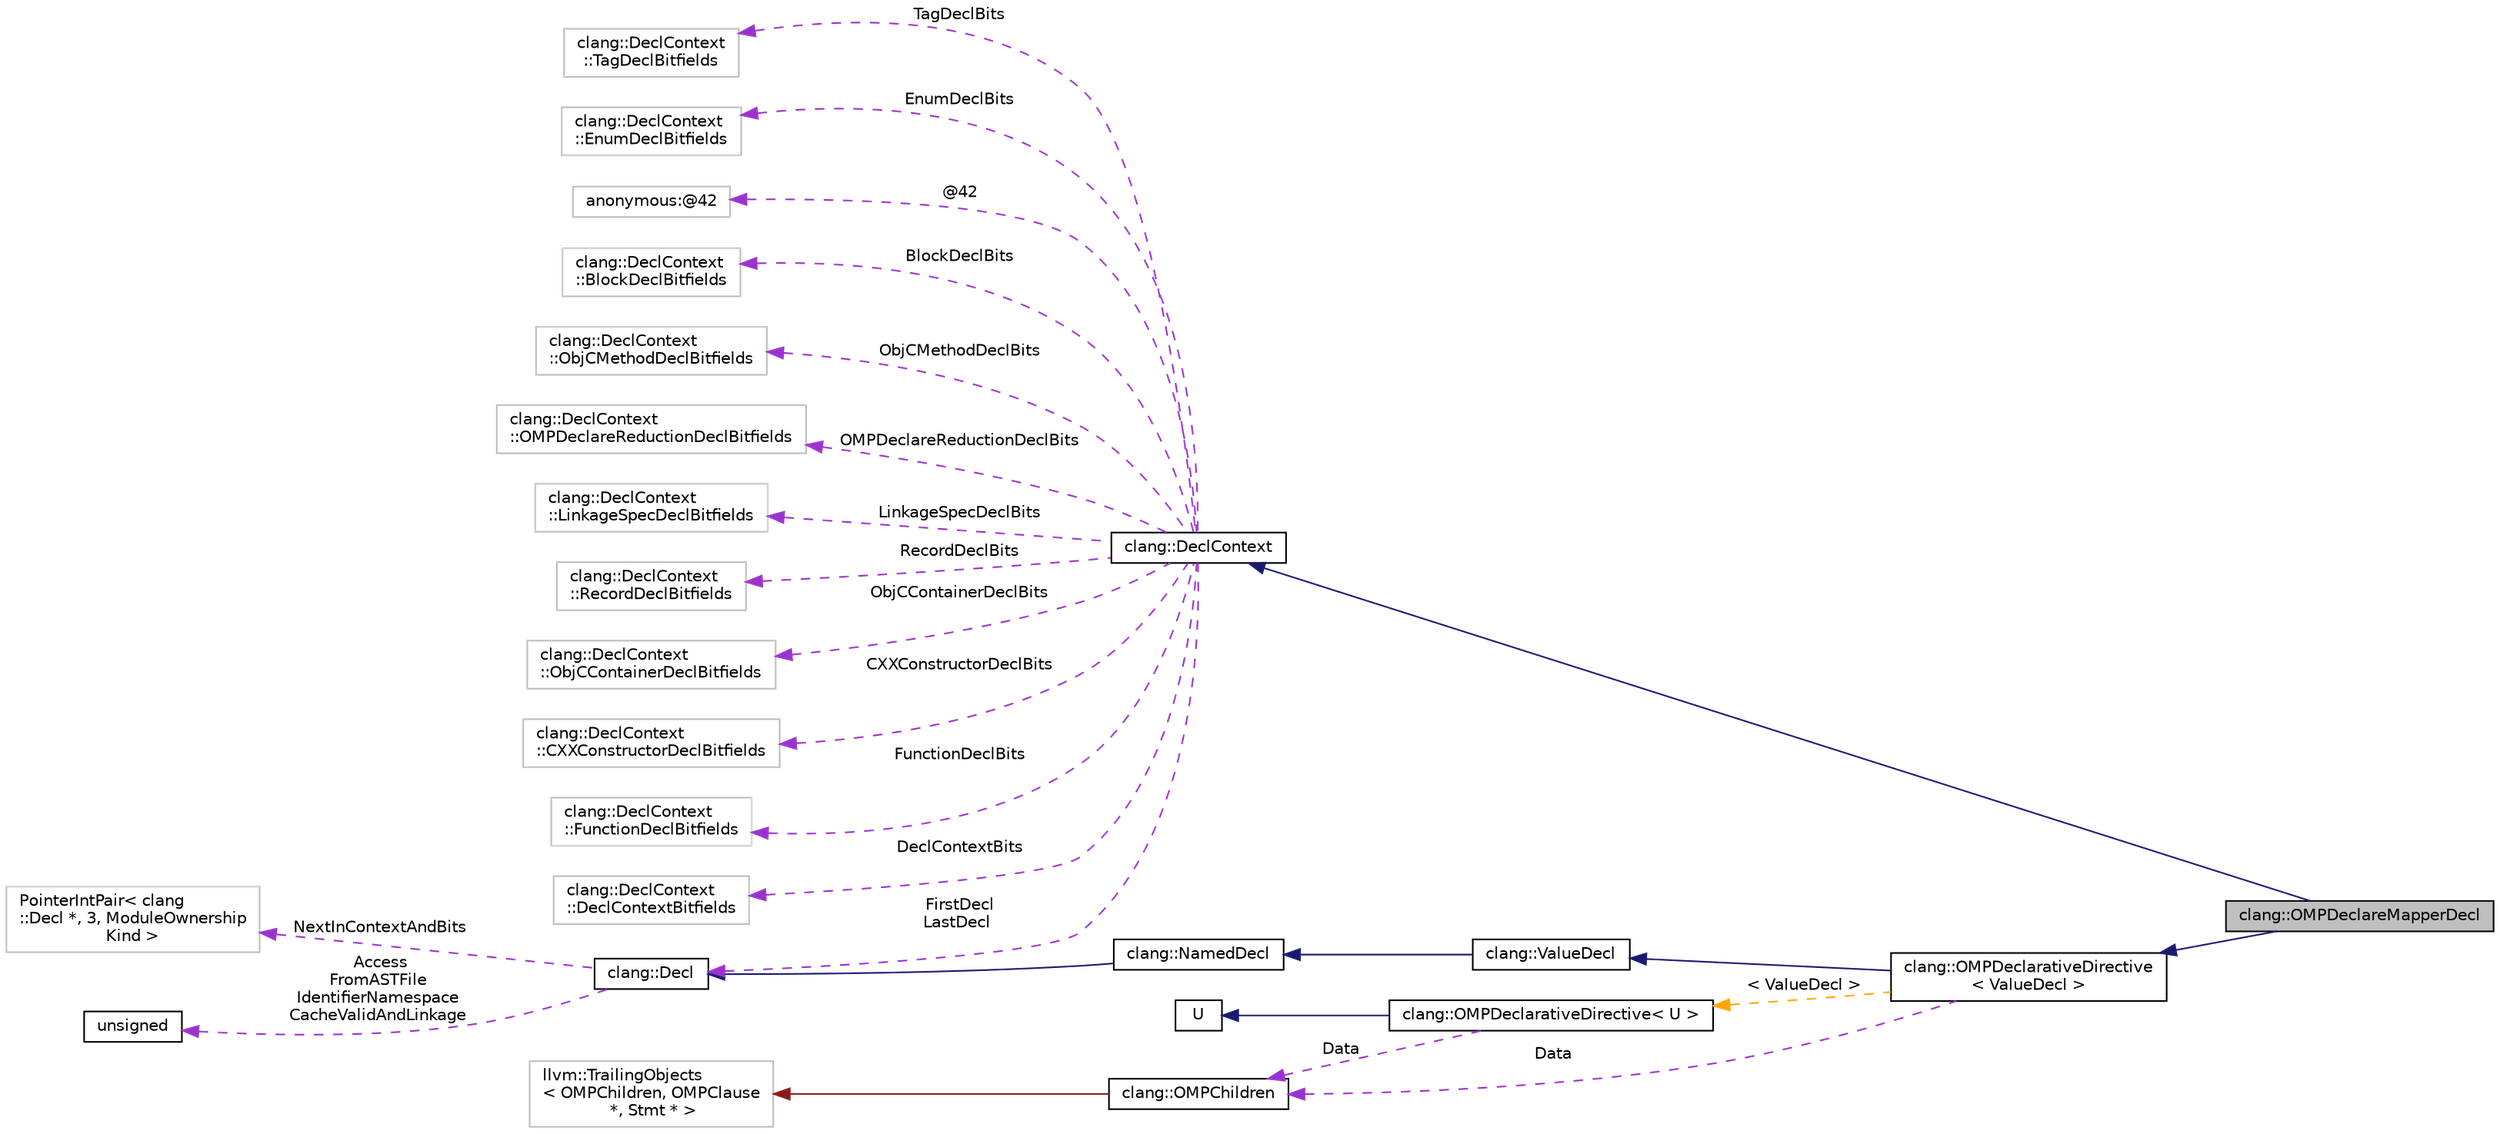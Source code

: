 digraph "clang::OMPDeclareMapperDecl"
{
 // LATEX_PDF_SIZE
  bgcolor="transparent";
  edge [fontname="Helvetica",fontsize="10",labelfontname="Helvetica",labelfontsize="10"];
  node [fontname="Helvetica",fontsize="10",shape=record];
  rankdir="LR";
  Node1 [label="clang::OMPDeclareMapperDecl",height=0.2,width=0.4,color="black", fillcolor="grey75", style="filled", fontcolor="black",tooltip="This represents '#pragma omp declare mapper ...' directive."];
  Node2 -> Node1 [dir="back",color="midnightblue",fontsize="10",style="solid",fontname="Helvetica"];
  Node2 [label="clang::OMPDeclarativeDirective\l\< ValueDecl \>",height=0.2,width=0.4,color="black",URL="$classclang_1_1OMPDeclarativeDirective.html",tooltip=" "];
  Node3 -> Node2 [dir="back",color="midnightblue",fontsize="10",style="solid",fontname="Helvetica"];
  Node3 [label="clang::ValueDecl",height=0.2,width=0.4,color="black",URL="$classclang_1_1ValueDecl.html",tooltip="Represent the declaration of a variable (in which case it is an lvalue) a function (in which case it ..."];
  Node4 -> Node3 [dir="back",color="midnightblue",fontsize="10",style="solid",fontname="Helvetica"];
  Node4 [label="clang::NamedDecl",height=0.2,width=0.4,color="black",URL="$classclang_1_1NamedDecl.html",tooltip="This represents a decl that may have a name."];
  Node5 -> Node4 [dir="back",color="midnightblue",fontsize="10",style="solid",fontname="Helvetica"];
  Node5 [label="clang::Decl",height=0.2,width=0.4,color="black",URL="$classclang_1_1Decl.html",tooltip="Decl - This represents one declaration (or definition), e.g."];
  Node6 -> Node5 [dir="back",color="darkorchid3",fontsize="10",style="dashed",label=" NextInContextAndBits" ,fontname="Helvetica"];
  Node6 [label="PointerIntPair\< clang\l::Decl *, 3, ModuleOwnership\lKind \>",height=0.2,width=0.4,color="grey75",tooltip=" "];
  Node7 -> Node5 [dir="back",color="darkorchid3",fontsize="10",style="dashed",label=" Access\nFromASTFile\nIdentifierNamespace\nCacheValidAndLinkage" ,fontname="Helvetica"];
  Node7 [label="unsigned",height=0.2,width=0.4,color="black",URL="$classunsigned.html",tooltip=" "];
  Node8 -> Node2 [dir="back",color="darkorchid3",fontsize="10",style="dashed",label=" Data" ,fontname="Helvetica"];
  Node8 [label="clang::OMPChildren",height=0.2,width=0.4,color="black",URL="$classclang_1_1OMPChildren.html",tooltip="Contains data for OpenMP directives: clauses, children expressions/statements (helpers for codegen) a..."];
  Node9 -> Node8 [dir="back",color="firebrick4",fontsize="10",style="solid",fontname="Helvetica"];
  Node9 [label="llvm::TrailingObjects\l\< OMPChildren, OMPClause\l *, Stmt * \>",height=0.2,width=0.4,color="grey75",tooltip=" "];
  Node10 -> Node2 [dir="back",color="orange",fontsize="10",style="dashed",label=" \< ValueDecl \>" ,fontname="Helvetica"];
  Node10 [label="clang::OMPDeclarativeDirective\< U \>",height=0.2,width=0.4,color="black",URL="$classclang_1_1OMPDeclarativeDirective.html",tooltip="This is a basic class for representing single OpenMP declarative directive."];
  Node11 -> Node10 [dir="back",color="midnightblue",fontsize="10",style="solid",fontname="Helvetica"];
  Node11 [label="U",height=0.2,width=0.4,color="black",URL="$classU.html",tooltip=" "];
  Node8 -> Node10 [dir="back",color="darkorchid3",fontsize="10",style="dashed",label=" Data" ,fontname="Helvetica"];
  Node12 -> Node1 [dir="back",color="midnightblue",fontsize="10",style="solid",fontname="Helvetica"];
  Node12 [label="clang::DeclContext",height=0.2,width=0.4,color="black",URL="$classclang_1_1DeclContext.html",tooltip="DeclContext - This is used only as base class of specific decl types that can act as declaration cont..."];
  Node13 -> Node12 [dir="back",color="darkorchid3",fontsize="10",style="dashed",label=" TagDeclBits" ,fontname="Helvetica"];
  Node13 [label="clang::DeclContext\l::TagDeclBitfields",height=0.2,width=0.4,color="grey75",tooltip="Stores the bits used by TagDecl."];
  Node14 -> Node12 [dir="back",color="darkorchid3",fontsize="10",style="dashed",label=" EnumDeclBits" ,fontname="Helvetica"];
  Node14 [label="clang::DeclContext\l::EnumDeclBitfields",height=0.2,width=0.4,color="grey75",tooltip="Stores the bits used by EnumDecl."];
  Node15 -> Node12 [dir="back",color="darkorchid3",fontsize="10",style="dashed",label=" @42" ,fontname="Helvetica"];
  Node15 [label="anonymous:@42",height=0.2,width=0.4,color="grey75",tooltip=" "];
  Node16 -> Node12 [dir="back",color="darkorchid3",fontsize="10",style="dashed",label=" BlockDeclBits" ,fontname="Helvetica"];
  Node16 [label="clang::DeclContext\l::BlockDeclBitfields",height=0.2,width=0.4,color="grey75",tooltip="Stores the bits used by BlockDecl."];
  Node17 -> Node12 [dir="back",color="darkorchid3",fontsize="10",style="dashed",label=" ObjCMethodDeclBits" ,fontname="Helvetica"];
  Node17 [label="clang::DeclContext\l::ObjCMethodDeclBitfields",height=0.2,width=0.4,color="grey75",tooltip="Stores the bits used by ObjCMethodDecl."];
  Node18 -> Node12 [dir="back",color="darkorchid3",fontsize="10",style="dashed",label=" OMPDeclareReductionDeclBits" ,fontname="Helvetica"];
  Node18 [label="clang::DeclContext\l::OMPDeclareReductionDeclBitfields",height=0.2,width=0.4,color="grey75",tooltip="Stores the bits used by OMPDeclareReductionDecl."];
  Node19 -> Node12 [dir="back",color="darkorchid3",fontsize="10",style="dashed",label=" LinkageSpecDeclBits" ,fontname="Helvetica"];
  Node19 [label="clang::DeclContext\l::LinkageSpecDeclBitfields",height=0.2,width=0.4,color="grey75",tooltip="Stores the bits used by LinkageSpecDecl."];
  Node20 -> Node12 [dir="back",color="darkorchid3",fontsize="10",style="dashed",label=" RecordDeclBits" ,fontname="Helvetica"];
  Node20 [label="clang::DeclContext\l::RecordDeclBitfields",height=0.2,width=0.4,color="grey75",tooltip="Stores the bits used by RecordDecl."];
  Node21 -> Node12 [dir="back",color="darkorchid3",fontsize="10",style="dashed",label=" ObjCContainerDeclBits" ,fontname="Helvetica"];
  Node21 [label="clang::DeclContext\l::ObjCContainerDeclBitfields",height=0.2,width=0.4,color="grey75",tooltip="Stores the bits used by ObjCContainerDecl."];
  Node22 -> Node12 [dir="back",color="darkorchid3",fontsize="10",style="dashed",label=" CXXConstructorDeclBits" ,fontname="Helvetica"];
  Node22 [label="clang::DeclContext\l::CXXConstructorDeclBitfields",height=0.2,width=0.4,color="grey75",tooltip="Stores the bits used by CXXConstructorDecl."];
  Node23 -> Node12 [dir="back",color="darkorchid3",fontsize="10",style="dashed",label=" FunctionDeclBits" ,fontname="Helvetica"];
  Node23 [label="clang::DeclContext\l::FunctionDeclBitfields",height=0.2,width=0.4,color="grey75",tooltip="Stores the bits used by FunctionDecl."];
  Node24 -> Node12 [dir="back",color="darkorchid3",fontsize="10",style="dashed",label=" DeclContextBits" ,fontname="Helvetica"];
  Node24 [label="clang::DeclContext\l::DeclContextBitfields",height=0.2,width=0.4,color="grey75",tooltip="Stores the bits used by DeclContext."];
  Node5 -> Node12 [dir="back",color="darkorchid3",fontsize="10",style="dashed",label=" FirstDecl\nLastDecl" ,fontname="Helvetica"];
}
